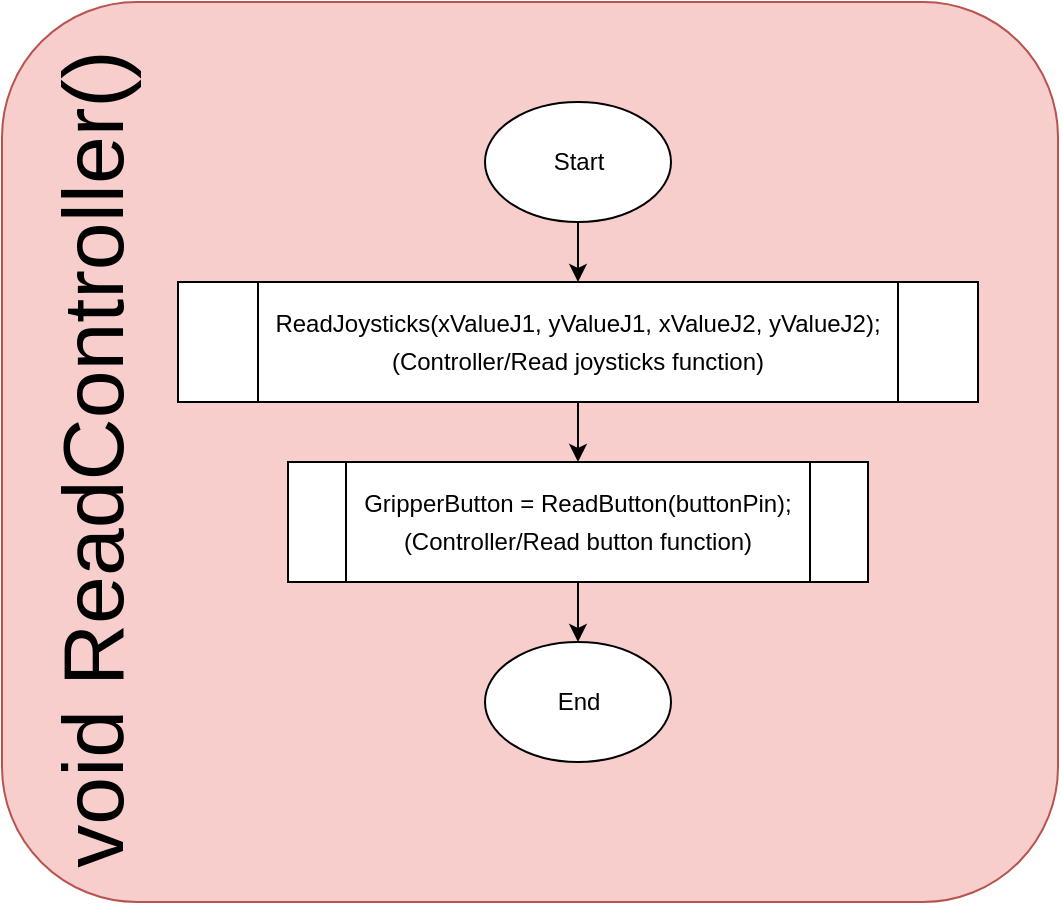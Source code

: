 <mxfile version="24.5.2" type="device">
  <diagram name="Page-1" id="UvGsvI7WDLGOxSDZg6XE">
    <mxGraphModel dx="1062" dy="1672" grid="1" gridSize="10" guides="1" tooltips="1" connect="1" arrows="1" fold="1" page="1" pageScale="1" pageWidth="850" pageHeight="1100" math="0" shadow="0">
      <root>
        <mxCell id="0" />
        <mxCell id="1" parent="0" />
        <mxCell id="ry9LyBkneQpmExAJehDU-2" value="" style="rounded=1;whiteSpace=wrap;html=1;fillColor=#f8cecc;strokeColor=#b85450;" vertex="1" parent="1">
          <mxGeometry x="202" y="-10" width="528" height="450" as="geometry" />
        </mxCell>
        <mxCell id="ry9LyBkneQpmExAJehDU-43" value="" style="edgeStyle=orthogonalEdgeStyle;rounded=0;orthogonalLoop=1;jettySize=auto;html=1;" edge="1" parent="1" source="ry9LyBkneQpmExAJehDU-4" target="ry9LyBkneQpmExAJehDU-40">
          <mxGeometry relative="1" as="geometry" />
        </mxCell>
        <mxCell id="ry9LyBkneQpmExAJehDU-4" value="Start" style="ellipse;whiteSpace=wrap;html=1;" vertex="1" parent="1">
          <mxGeometry x="443.5" y="40" width="93" height="60" as="geometry" />
        </mxCell>
        <mxCell id="ry9LyBkneQpmExAJehDU-7" value="&lt;font style=&quot;font-size: 43px;&quot;&gt;void ReadController()&lt;/font&gt;" style="text;html=1;align=center;verticalAlign=middle;whiteSpace=wrap;rounded=0;rotation=-90;" vertex="1" parent="1">
          <mxGeometry x="22.5" y="204" width="450" height="30" as="geometry" />
        </mxCell>
        <mxCell id="ry9LyBkneQpmExAJehDU-44" value="" style="edgeStyle=orthogonalEdgeStyle;rounded=0;orthogonalLoop=1;jettySize=auto;html=1;" edge="1" parent="1" source="ry9LyBkneQpmExAJehDU-40" target="ry9LyBkneQpmExAJehDU-41">
          <mxGeometry relative="1" as="geometry" />
        </mxCell>
        <mxCell id="ry9LyBkneQpmExAJehDU-40" value="&lt;div style=&quot;line-height: 19px; white-space: pre;&quot;&gt;&lt;font style=&quot;&quot; face=&quot;Helvetica&quot;&gt;ReadJoysticks(xValueJ1, yValueJ1, xValueJ2, yValueJ2);&lt;/font&gt;&lt;/div&gt;&lt;div style=&quot;line-height: 19px; white-space: pre;&quot;&gt;&lt;span style=&quot;background-color: rgb(255, 255, 255);&quot;&gt;(Controller/Read joysticks function)&lt;/span&gt;&lt;font style=&quot;&quot; face=&quot;Helvetica&quot;&gt;&lt;br&gt;&lt;/font&gt;&lt;/div&gt;" style="shape=process;whiteSpace=wrap;html=1;backgroundOutline=1;" vertex="1" parent="1">
          <mxGeometry x="290" y="130" width="400" height="60" as="geometry" />
        </mxCell>
        <mxCell id="ry9LyBkneQpmExAJehDU-45" value="" style="edgeStyle=orthogonalEdgeStyle;rounded=0;orthogonalLoop=1;jettySize=auto;html=1;" edge="1" parent="1" source="ry9LyBkneQpmExAJehDU-41" target="ry9LyBkneQpmExAJehDU-42">
          <mxGeometry relative="1" as="geometry" />
        </mxCell>
        <mxCell id="ry9LyBkneQpmExAJehDU-41" value="&lt;div style=&quot;line-height: 19px; white-space: pre;&quot;&gt;&lt;div style=&quot;line-height: 19px;&quot;&gt;&lt;font style=&quot;font-size: 12px;&quot; face=&quot;Helvetica&quot;&gt;GripperButton = ReadButton(buttonPin);&lt;/font&gt;&lt;/div&gt;&lt;div style=&quot;line-height: 19px;&quot;&gt;&lt;span style=&quot;background-color: rgb(255, 255, 255);&quot;&gt;(Controller/Read button function)&lt;/span&gt;&lt;font style=&quot;font-size: 12px;&quot; face=&quot;Helvetica&quot;&gt;&lt;br&gt;&lt;/font&gt;&lt;/div&gt;&lt;/div&gt;" style="shape=process;whiteSpace=wrap;html=1;backgroundOutline=1;" vertex="1" parent="1">
          <mxGeometry x="345" y="220" width="290" height="60" as="geometry" />
        </mxCell>
        <mxCell id="ry9LyBkneQpmExAJehDU-42" value="End" style="ellipse;whiteSpace=wrap;html=1;" vertex="1" parent="1">
          <mxGeometry x="443.5" y="310" width="93" height="60" as="geometry" />
        </mxCell>
      </root>
    </mxGraphModel>
  </diagram>
</mxfile>
